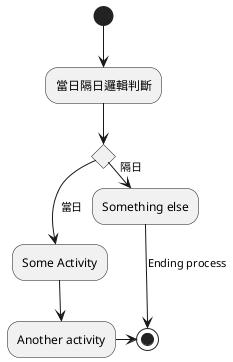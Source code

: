 @startuml

(*) --> "當日隔日邏輯判斷"

if "" then
  -->[當日] "Some Activity"
  --> "Another activity"
  -right-> (*)
else
  ->[隔日] "Something else"
  -->[Ending process] (*)
endif

@enduml